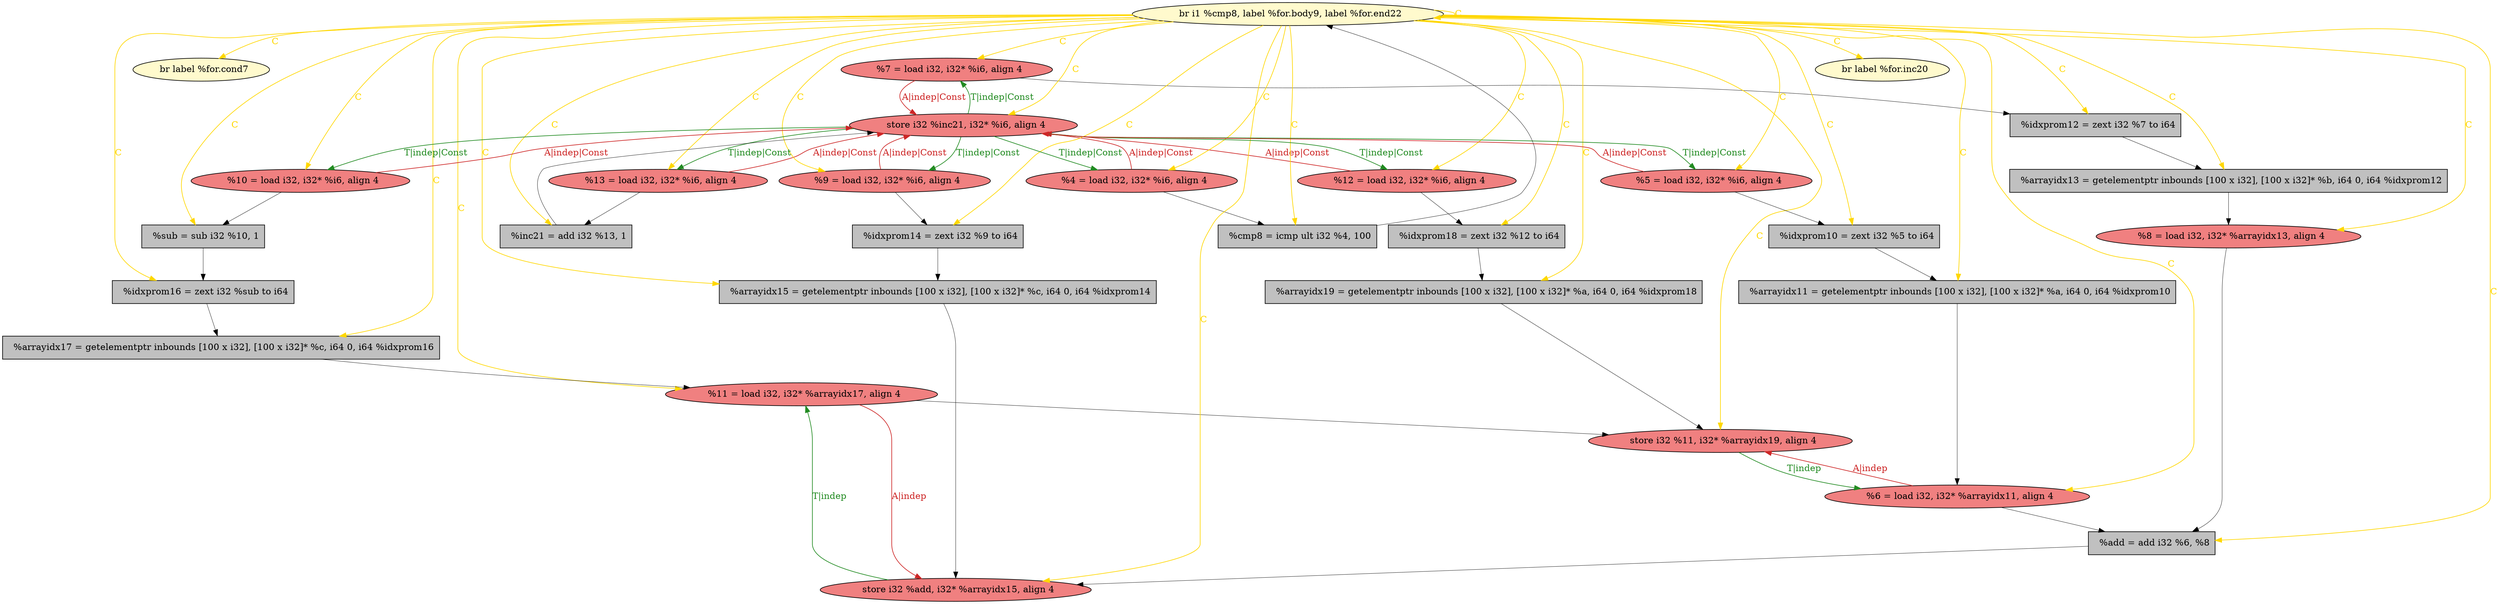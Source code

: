 
digraph G {


node417 [fillcolor=lightcoral,label="  %11 = load i32, i32* %arrayidx17, align 4",shape=ellipse,style=filled ]
node416 [fillcolor=lemonchiffon,label="  br label %for.cond7",shape=ellipse,style=filled ]
node415 [fillcolor=lightcoral,label="  %7 = load i32, i32* %i6, align 4",shape=ellipse,style=filled ]
node414 [fillcolor=lightcoral,label="  %13 = load i32, i32* %i6, align 4",shape=ellipse,style=filled ]
node419 [fillcolor=lightcoral,label="  %4 = load i32, i32* %i6, align 4",shape=ellipse,style=filled ]
node412 [fillcolor=lightcoral,label="  %12 = load i32, i32* %i6, align 4",shape=ellipse,style=filled ]
node411 [fillcolor=lightcoral,label="  %9 = load i32, i32* %i6, align 4",shape=ellipse,style=filled ]
node409 [fillcolor=grey,label="  %idxprom16 = zext i32 %sub to i64",shape=rectangle,style=filled ]
node398 [fillcolor=grey,label="  %arrayidx11 = getelementptr inbounds [100 x i32], [100 x i32]* %a, i64 0, i64 %idxprom10",shape=rectangle,style=filled ]
node420 [fillcolor=lemonchiffon,label="  br i1 %cmp8, label %for.body9, label %for.end22",shape=ellipse,style=filled ]
node397 [fillcolor=grey,label="  %idxprom14 = zext i32 %9 to i64",shape=rectangle,style=filled ]
node410 [fillcolor=grey,label="  %arrayidx13 = getelementptr inbounds [100 x i32], [100 x i32]* %b, i64 0, i64 %idxprom12",shape=rectangle,style=filled ]
node396 [fillcolor=lightcoral,label="  store i32 %inc21, i32* %i6, align 4",shape=ellipse,style=filled ]
node393 [fillcolor=lightcoral,label="  store i32 %add, i32* %arrayidx15, align 4",shape=ellipse,style=filled ]
node421 [fillcolor=lightcoral,label="  %5 = load i32, i32* %i6, align 4",shape=ellipse,style=filled ]
node404 [fillcolor=grey,label="  %cmp8 = icmp ult i32 %4, 100",shape=rectangle,style=filled ]
node395 [fillcolor=grey,label="  %idxprom18 = zext i32 %12 to i64",shape=rectangle,style=filled ]
node405 [fillcolor=grey,label="  %idxprom12 = zext i32 %7 to i64",shape=rectangle,style=filled ]
node400 [fillcolor=lightcoral,label="  %8 = load i32, i32* %arrayidx13, align 4",shape=ellipse,style=filled ]
node413 [fillcolor=grey,label="  %inc21 = add i32 %13, 1",shape=rectangle,style=filled ]
node403 [fillcolor=lightcoral,label="  store i32 %11, i32* %arrayidx19, align 4",shape=ellipse,style=filled ]
node422 [fillcolor=grey,label="  %sub = sub i32 %10, 1",shape=rectangle,style=filled ]
node407 [fillcolor=grey,label="  %arrayidx17 = getelementptr inbounds [100 x i32], [100 x i32]* %c, i64 0, i64 %idxprom16",shape=rectangle,style=filled ]
node399 [fillcolor=grey,label="  %arrayidx15 = getelementptr inbounds [100 x i32], [100 x i32]* %c, i64 0, i64 %idxprom14",shape=rectangle,style=filled ]
node401 [fillcolor=lemonchiffon,label="  br label %for.inc20",shape=ellipse,style=filled ]
node402 [fillcolor=lightcoral,label="  %6 = load i32, i32* %arrayidx11, align 4",shape=ellipse,style=filled ]
node418 [fillcolor=lightcoral,label="  %10 = load i32, i32* %i6, align 4",shape=ellipse,style=filled ]
node406 [fillcolor=grey,label="  %idxprom10 = zext i32 %5 to i64",shape=rectangle,style=filled ]
node394 [fillcolor=grey,label="  %add = add i32 %6, %8",shape=rectangle,style=filled ]
node408 [fillcolor=grey,label="  %arrayidx19 = getelementptr inbounds [100 x i32], [100 x i32]* %a, i64 0, i64 %idxprom18",shape=rectangle,style=filled ]

node418->node396 [style=solid,color=firebrick3,label="A|indep|Const",penwidth=1.0,fontcolor=firebrick3 ]
node420->node410 [style=solid,color=gold,label="C",penwidth=1.0,fontcolor=gold ]
node396->node419 [style=solid,color=forestgreen,label="T|indep|Const",penwidth=1.0,fontcolor=forestgreen ]
node402->node403 [style=solid,color=firebrick3,label="A|indep",penwidth=1.0,fontcolor=firebrick3 ]
node396->node415 [style=solid,color=forestgreen,label="T|indep|Const",penwidth=1.0,fontcolor=forestgreen ]
node415->node405 [style=solid,color=black,label="",penwidth=0.5,fontcolor=black ]
node417->node393 [style=solid,color=firebrick3,label="A|indep",penwidth=1.0,fontcolor=firebrick3 ]
node421->node406 [style=solid,color=black,label="",penwidth=0.5,fontcolor=black ]
node410->node400 [style=solid,color=black,label="",penwidth=0.5,fontcolor=black ]
node419->node404 [style=solid,color=black,label="",penwidth=0.5,fontcolor=black ]
node417->node403 [style=solid,color=black,label="",penwidth=0.5,fontcolor=black ]
node398->node402 [style=solid,color=black,label="",penwidth=0.5,fontcolor=black ]
node404->node420 [style=solid,color=black,label="",penwidth=0.5,fontcolor=black ]
node420->node404 [style=solid,color=gold,label="C",penwidth=1.0,fontcolor=gold ]
node420->node415 [style=solid,color=gold,label="C",penwidth=1.0,fontcolor=gold ]
node407->node417 [style=solid,color=black,label="",penwidth=0.5,fontcolor=black ]
node412->node396 [style=solid,color=firebrick3,label="A|indep|Const",penwidth=1.0,fontcolor=firebrick3 ]
node409->node407 [style=solid,color=black,label="",penwidth=0.5,fontcolor=black ]
node420->node397 [style=solid,color=gold,label="C",penwidth=1.0,fontcolor=gold ]
node396->node414 [style=solid,color=forestgreen,label="T|indep|Const",penwidth=1.0,fontcolor=forestgreen ]
node420->node399 [style=solid,color=gold,label="C",penwidth=1.0,fontcolor=gold ]
node420->node400 [style=solid,color=gold,label="C",penwidth=1.0,fontcolor=gold ]
node420->node420 [style=solid,color=gold,label="C",penwidth=1.0,fontcolor=gold ]
node396->node421 [style=solid,color=forestgreen,label="T|indep|Const",penwidth=1.0,fontcolor=forestgreen ]
node397->node399 [style=solid,color=black,label="",penwidth=0.5,fontcolor=black ]
node420->node417 [style=solid,color=gold,label="C",penwidth=1.0,fontcolor=gold ]
node396->node411 [style=solid,color=forestgreen,label="T|indep|Const",penwidth=1.0,fontcolor=forestgreen ]
node393->node417 [style=solid,color=forestgreen,label="T|indep",penwidth=1.0,fontcolor=forestgreen ]
node420->node413 [style=solid,color=gold,label="C",penwidth=1.0,fontcolor=gold ]
node420->node412 [style=solid,color=gold,label="C",penwidth=1.0,fontcolor=gold ]
node415->node396 [style=solid,color=firebrick3,label="A|indep|Const",penwidth=1.0,fontcolor=firebrick3 ]
node420->node408 [style=solid,color=gold,label="C",penwidth=1.0,fontcolor=gold ]
node420->node403 [style=solid,color=gold,label="C",penwidth=1.0,fontcolor=gold ]
node420->node422 [style=solid,color=gold,label="C",penwidth=1.0,fontcolor=gold ]
node419->node396 [style=solid,color=firebrick3,label="A|indep|Const",penwidth=1.0,fontcolor=firebrick3 ]
node414->node396 [style=solid,color=firebrick3,label="A|indep|Const",penwidth=1.0,fontcolor=firebrick3 ]
node420->node416 [style=solid,color=gold,label="C",penwidth=1.0,fontcolor=gold ]
node420->node411 [style=solid,color=gold,label="C",penwidth=1.0,fontcolor=gold ]
node420->node401 [style=solid,color=gold,label="C",penwidth=1.0,fontcolor=gold ]
node420->node395 [style=solid,color=gold,label="C",penwidth=1.0,fontcolor=gold ]
node420->node394 [style=solid,color=gold,label="C",penwidth=1.0,fontcolor=gold ]
node420->node405 [style=solid,color=gold,label="C",penwidth=1.0,fontcolor=gold ]
node420->node398 [style=solid,color=gold,label="C",penwidth=1.0,fontcolor=gold ]
node405->node410 [style=solid,color=black,label="",penwidth=0.5,fontcolor=black ]
node420->node418 [style=solid,color=gold,label="C",penwidth=1.0,fontcolor=gold ]
node422->node409 [style=solid,color=black,label="",penwidth=0.5,fontcolor=black ]
node399->node393 [style=solid,color=black,label="",penwidth=0.5,fontcolor=black ]
node396->node418 [style=solid,color=forestgreen,label="T|indep|Const",penwidth=1.0,fontcolor=forestgreen ]
node420->node396 [style=solid,color=gold,label="C",penwidth=1.0,fontcolor=gold ]
node420->node421 [style=solid,color=gold,label="C",penwidth=1.0,fontcolor=gold ]
node411->node396 [style=solid,color=firebrick3,label="A|indep|Const",penwidth=1.0,fontcolor=firebrick3 ]
node411->node397 [style=solid,color=black,label="",penwidth=0.5,fontcolor=black ]
node420->node406 [style=solid,color=gold,label="C",penwidth=1.0,fontcolor=gold ]
node402->node394 [style=solid,color=black,label="",penwidth=0.5,fontcolor=black ]
node406->node398 [style=solid,color=black,label="",penwidth=0.5,fontcolor=black ]
node420->node414 [style=solid,color=gold,label="C",penwidth=1.0,fontcolor=gold ]
node412->node395 [style=solid,color=black,label="",penwidth=0.5,fontcolor=black ]
node408->node403 [style=solid,color=black,label="",penwidth=0.5,fontcolor=black ]
node420->node393 [style=solid,color=gold,label="C",penwidth=1.0,fontcolor=gold ]
node413->node396 [style=solid,color=black,label="",penwidth=0.5,fontcolor=black ]
node400->node394 [style=solid,color=black,label="",penwidth=0.5,fontcolor=black ]
node395->node408 [style=solid,color=black,label="",penwidth=0.5,fontcolor=black ]
node403->node402 [style=solid,color=forestgreen,label="T|indep",penwidth=1.0,fontcolor=forestgreen ]
node394->node393 [style=solid,color=black,label="",penwidth=0.5,fontcolor=black ]
node414->node413 [style=solid,color=black,label="",penwidth=0.5,fontcolor=black ]
node396->node412 [style=solid,color=forestgreen,label="T|indep|Const",penwidth=1.0,fontcolor=forestgreen ]
node420->node407 [style=solid,color=gold,label="C",penwidth=1.0,fontcolor=gold ]
node420->node409 [style=solid,color=gold,label="C",penwidth=1.0,fontcolor=gold ]
node421->node396 [style=solid,color=firebrick3,label="A|indep|Const",penwidth=1.0,fontcolor=firebrick3 ]
node420->node402 [style=solid,color=gold,label="C",penwidth=1.0,fontcolor=gold ]
node418->node422 [style=solid,color=black,label="",penwidth=0.5,fontcolor=black ]
node420->node419 [style=solid,color=gold,label="C",penwidth=1.0,fontcolor=gold ]


}
